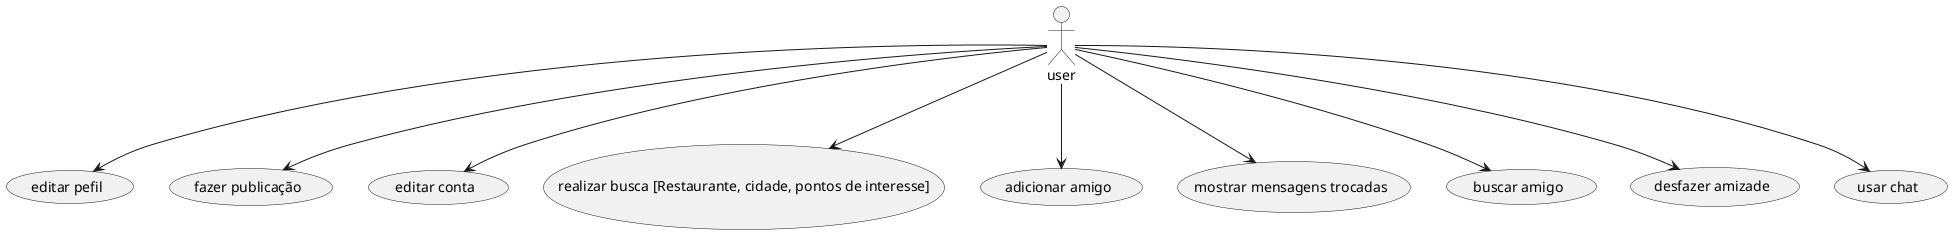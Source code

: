 @startuml
user --> (editar pefil)
user --> (fazer publicação)
user --> (editar conta)
user --> (realizar busca [Restaurante, cidade, pontos de interesse])
user --> (adicionar amigo)
user --> (mostrar mensagens trocadas)
user --> (buscar amigo)
user --> (desfazer amizade)
user --> (usar chat)
@enduml
